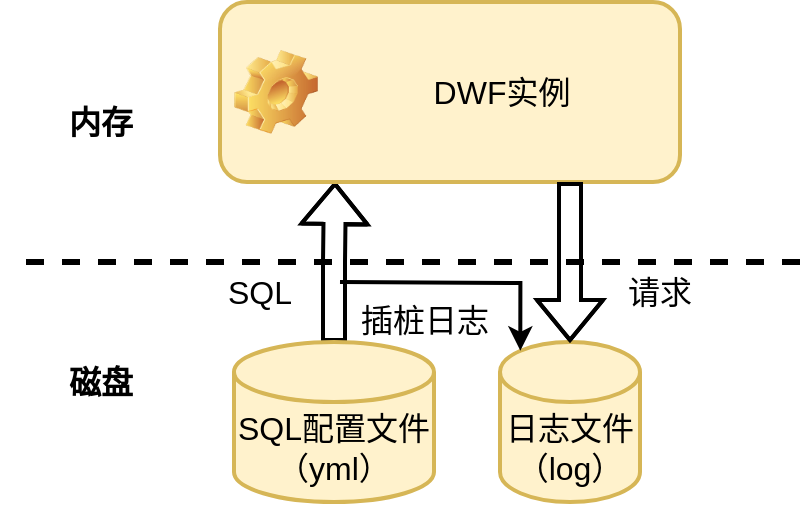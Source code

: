 <mxfile version="24.7.12">
  <diagram name="第 1 页" id="-PRDXDkA-FhTfw6QhuOv">
    <mxGraphModel dx="838" dy="1162" grid="1" gridSize="10" guides="1" tooltips="1" connect="1" arrows="1" fold="1" page="1" pageScale="1" pageWidth="1169" pageHeight="827" math="0" shadow="0">
      <root>
        <mxCell id="0" />
        <mxCell id="1" parent="0" />
        <mxCell id="Abmif86US-RthduHauCD-6" value="" style="edgeStyle=orthogonalEdgeStyle;rounded=0;orthogonalLoop=1;jettySize=auto;html=1;shape=flexArrow;entryX=0.25;entryY=1;entryDx=0;entryDy=0;strokeWidth=2;" edge="1" parent="1" source="Abmif86US-RthduHauCD-1" target="Abmif86US-RthduHauCD-3">
          <mxGeometry relative="1" as="geometry" />
        </mxCell>
        <mxCell id="Abmif86US-RthduHauCD-1" value="SQL配置文件&lt;div&gt;（yml）&lt;/div&gt;" style="shape=cylinder3;whiteSpace=wrap;html=1;boundedLbl=1;backgroundOutline=1;size=15;fillColor=#fff2cc;strokeColor=#d6b656;fontSize=16;strokeWidth=2;" vertex="1" parent="1">
          <mxGeometry x="187" y="410" width="100" height="80" as="geometry" />
        </mxCell>
        <mxCell id="Abmif86US-RthduHauCD-2" value="" style="endArrow=none;dashed=1;html=1;strokeWidth=3;rounded=0;" edge="1" parent="1">
          <mxGeometry width="50" height="50" relative="1" as="geometry">
            <mxPoint x="470" y="370" as="sourcePoint" />
            <mxPoint x="80" y="370" as="targetPoint" />
          </mxGeometry>
        </mxCell>
        <mxCell id="Abmif86US-RthduHauCD-3" value="DWF实例" style="label;whiteSpace=wrap;html=1;image=img/clipart/Gear_128x128.png;fillColor=#fff2cc;strokeColor=#d6b656;fontSize=16;align=center;strokeWidth=2;fontStyle=0" vertex="1" parent="1">
          <mxGeometry x="180" y="240" width="230" height="90" as="geometry" />
        </mxCell>
        <mxCell id="Abmif86US-RthduHauCD-4" value="日志文件（log）" style="shape=cylinder3;whiteSpace=wrap;html=1;boundedLbl=1;backgroundOutline=1;size=15;fillColor=#fff2cc;strokeColor=#d6b656;fontSize=16;strokeWidth=2;" vertex="1" parent="1">
          <mxGeometry x="320" y="410" width="70" height="80" as="geometry" />
        </mxCell>
        <mxCell id="Abmif86US-RthduHauCD-8" value="磁盘" style="text;strokeColor=none;fillColor=none;html=1;fontSize=16;fontStyle=1;verticalAlign=middle;align=center;" vertex="1" parent="1">
          <mxGeometry x="70" y="410" width="100" height="40" as="geometry" />
        </mxCell>
        <mxCell id="Abmif86US-RthduHauCD-9" value="内存" style="text;strokeColor=none;fillColor=none;html=1;fontSize=16;fontStyle=1;verticalAlign=middle;align=center;" vertex="1" parent="1">
          <mxGeometry x="70" y="280" width="100" height="40" as="geometry" />
        </mxCell>
        <mxCell id="Abmif86US-RthduHauCD-10" value="&lt;font size=&quot;3&quot;&gt;&lt;span style=&quot;text-wrap-mode: nowrap;&quot;&gt;SQL&lt;/span&gt;&lt;/font&gt;" style="text;html=1;align=center;verticalAlign=middle;whiteSpace=wrap;rounded=0;" vertex="1" parent="1">
          <mxGeometry x="170" y="370" width="60" height="30" as="geometry" />
        </mxCell>
        <mxCell id="Abmif86US-RthduHauCD-11" style="edgeStyle=orthogonalEdgeStyle;rounded=0;orthogonalLoop=1;jettySize=auto;html=1;entryX=0.145;entryY=0;entryDx=0;entryDy=4.35;entryPerimeter=0;strokeWidth=2;" edge="1" parent="1" target="Abmif86US-RthduHauCD-4">
          <mxGeometry relative="1" as="geometry">
            <mxPoint x="240" y="380" as="sourcePoint" />
          </mxGeometry>
        </mxCell>
        <mxCell id="Abmif86US-RthduHauCD-12" value="请求" style="text;html=1;align=center;verticalAlign=middle;whiteSpace=wrap;rounded=0;fontSize=16;" vertex="1" parent="1">
          <mxGeometry x="370" y="370" width="60" height="30" as="geometry" />
        </mxCell>
        <mxCell id="Abmif86US-RthduHauCD-13" style="edgeStyle=orthogonalEdgeStyle;rounded=0;orthogonalLoop=1;jettySize=auto;html=1;entryX=0.5;entryY=0;entryDx=0;entryDy=0;entryPerimeter=0;shape=flexArrow;strokeWidth=2;" edge="1" parent="1" source="Abmif86US-RthduHauCD-3" target="Abmif86US-RthduHauCD-4">
          <mxGeometry relative="1" as="geometry">
            <Array as="points">
              <mxPoint x="355" y="350" />
              <mxPoint x="355" y="350" />
            </Array>
          </mxGeometry>
        </mxCell>
        <mxCell id="Abmif86US-RthduHauCD-14" value="插桩日志" style="text;html=1;align=center;verticalAlign=middle;whiteSpace=wrap;rounded=0;fontSize=16;" vertex="1" parent="1">
          <mxGeometry x="245" y="384" width="75" height="30" as="geometry" />
        </mxCell>
      </root>
    </mxGraphModel>
  </diagram>
</mxfile>
